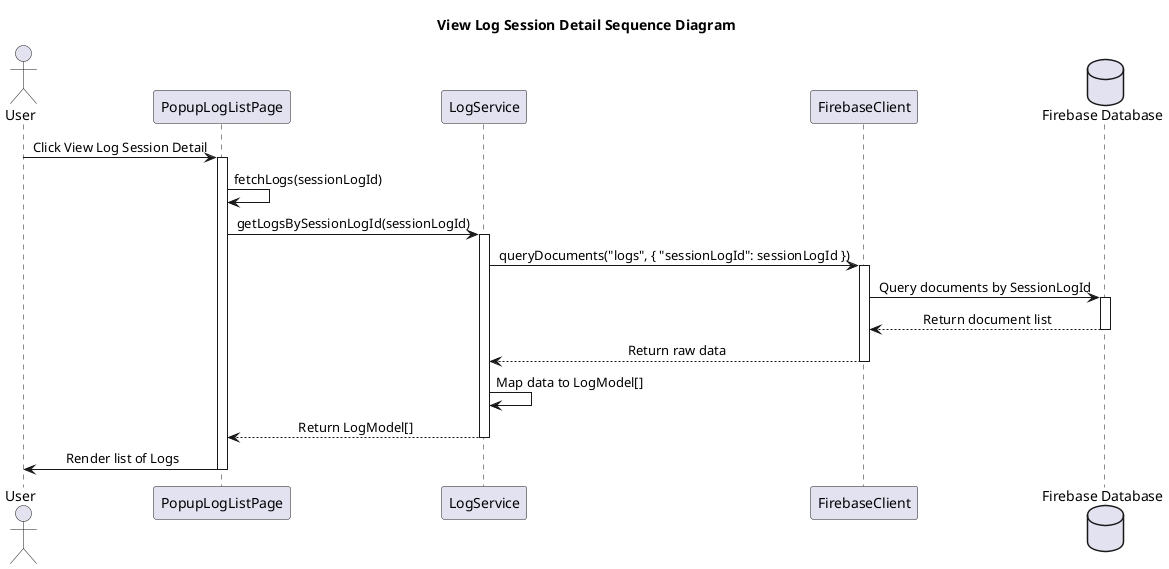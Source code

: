 @startuml ViewLogSessionDetailSequenceDiagram
skinparam SequenceMessageAlignment center
title View Log Session Detail Sequence Diagram 

actor "User" as U
participant "PopupLogListPage" as Page
participant "LogService" as Service
participant "FirebaseClient" as Client
database "Firebase Database" as DB

U -> Page : Click View Log Session Detail
activate Page

Page -> Page : fetchLogs(sessionLogId)
Page -> Service : getLogsBySessionLogId(sessionLogId)
activate Service

Service -> Client : queryDocuments("logs", { "sessionLogId": sessionLogId })
activate Client

Client -> DB : Query documents by SessionLogId
activate DB
DB --> Client : Return document list
deactivate DB

Client --> Service : Return raw data
deactivate Client

Service -> Service : Map data to LogModel[]
Service --> Page : Return LogModel[]
deactivate Service

Page -> U : Render list of Logs
deactivate Page

@enduml
